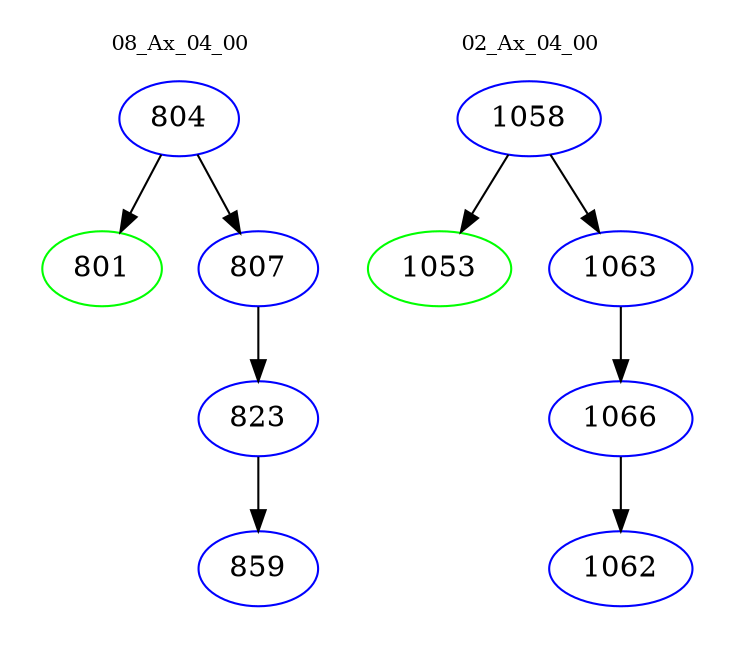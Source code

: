 digraph{
subgraph cluster_0 {
color = white
label = "08_Ax_04_00";
fontsize=10;
T0_804 [label="804", color="blue"]
T0_804 -> T0_801 [color="black"]
T0_801 [label="801", color="green"]
T0_804 -> T0_807 [color="black"]
T0_807 [label="807", color="blue"]
T0_807 -> T0_823 [color="black"]
T0_823 [label="823", color="blue"]
T0_823 -> T0_859 [color="black"]
T0_859 [label="859", color="blue"]
}
subgraph cluster_1 {
color = white
label = "02_Ax_04_00";
fontsize=10;
T1_1058 [label="1058", color="blue"]
T1_1058 -> T1_1053 [color="black"]
T1_1053 [label="1053", color="green"]
T1_1058 -> T1_1063 [color="black"]
T1_1063 [label="1063", color="blue"]
T1_1063 -> T1_1066 [color="black"]
T1_1066 [label="1066", color="blue"]
T1_1066 -> T1_1062 [color="black"]
T1_1062 [label="1062", color="blue"]
}
}
